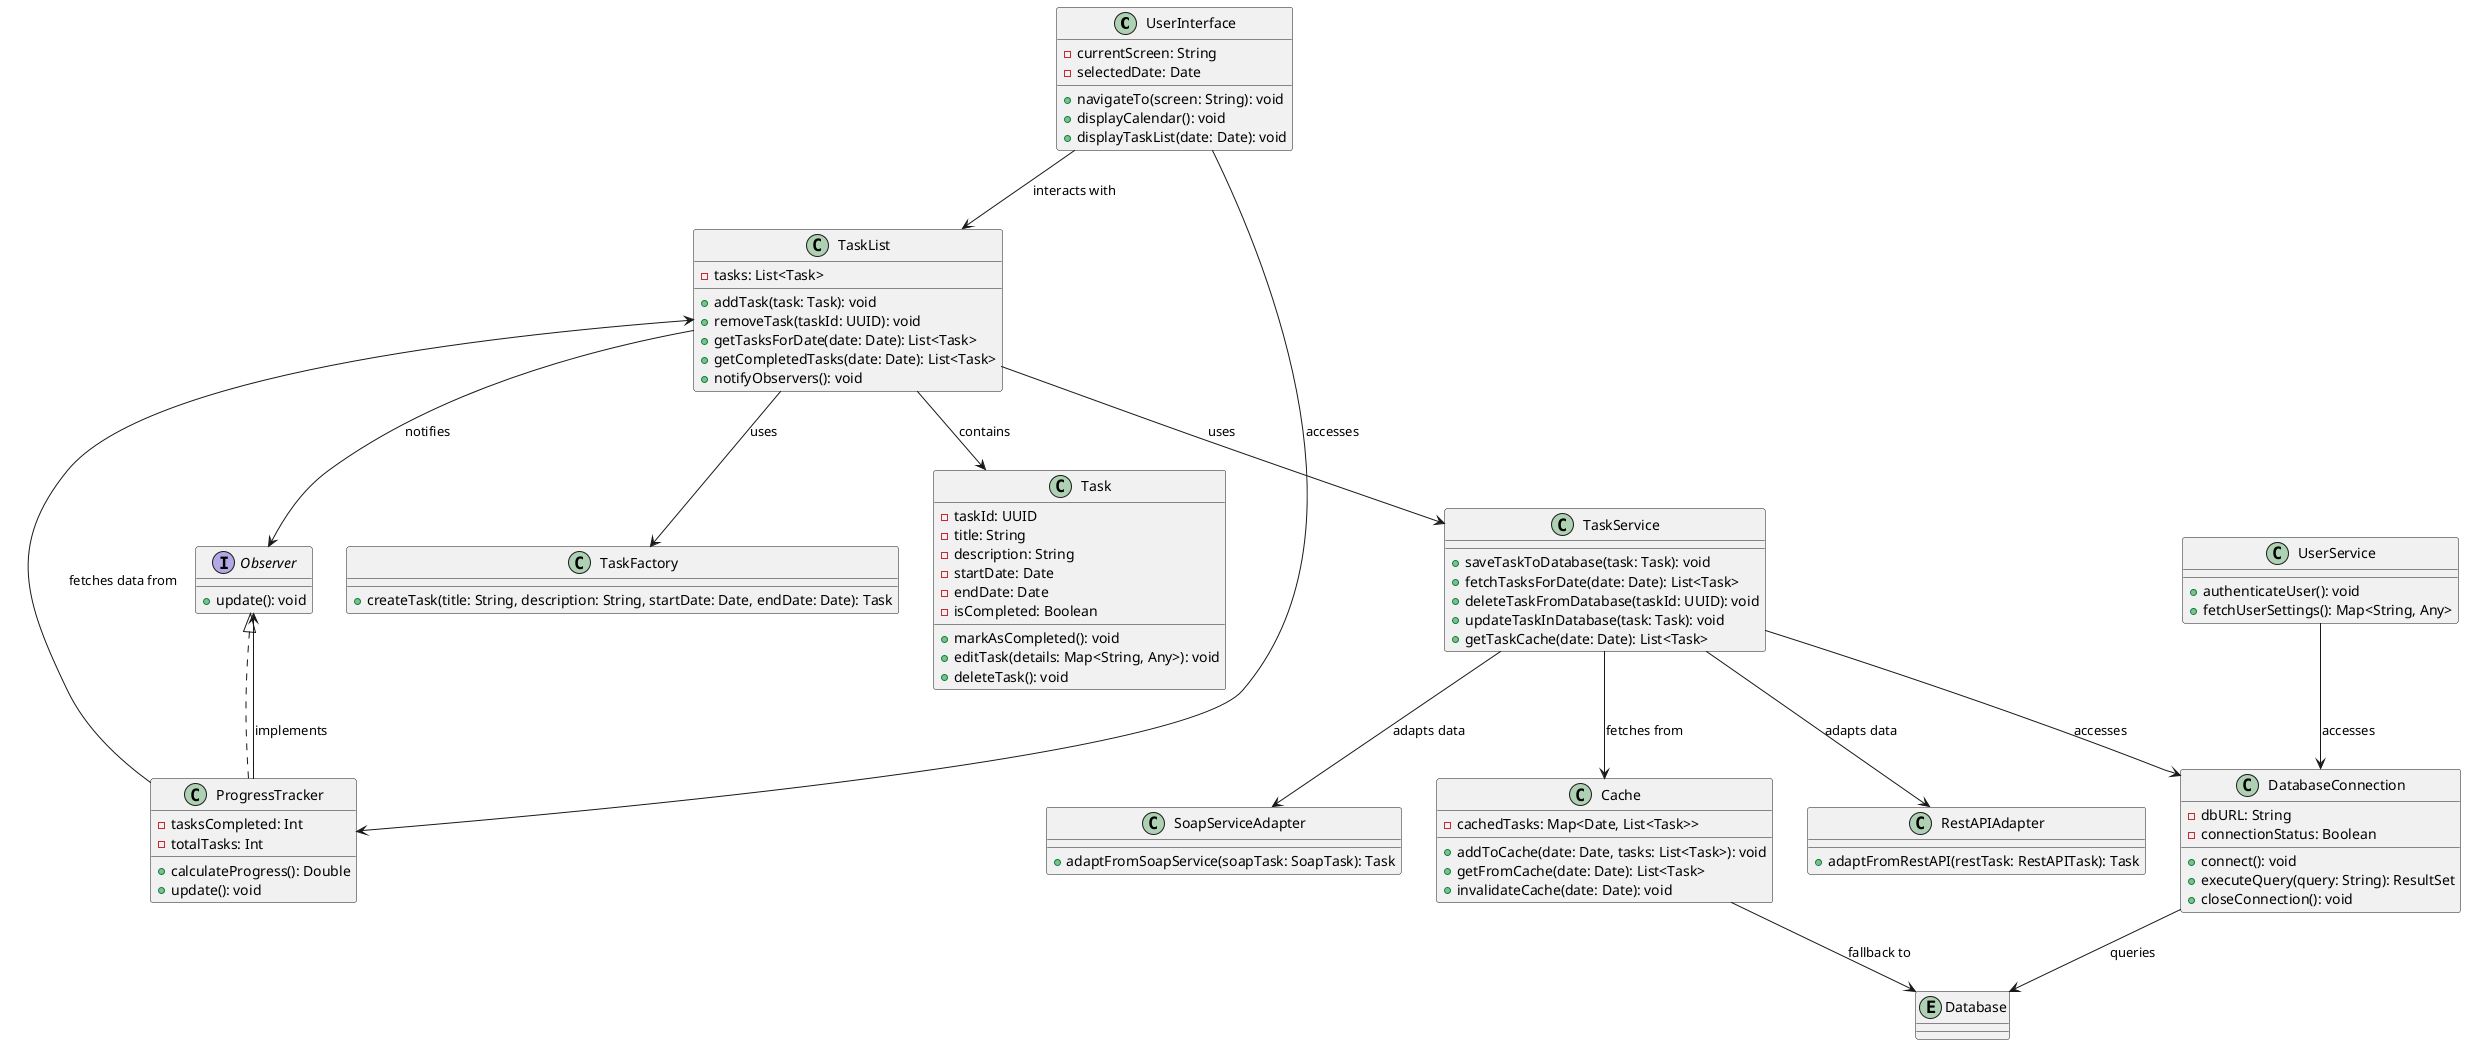 ### UML Class Diagram for DidIt App
@startuml

' User Interface Representation
class UserInterface {
  - currentScreen: String
  - selectedDate: Date
  + navigateTo(screen: String): void
  + displayCalendar(): void
  + displayTaskList(date: Date): void
}

' Task Representation
class Task {
  - taskId: UUID
  - title: String
  - description: String
  - startDate: Date
  - endDate: Date
  - isCompleted: Boolean
  + markAsCompleted(): void
  + editTask(details: Map<String, Any>): void
  + deleteTask(): void
}

' Task Factory Representation
class TaskFactory {
  + createTask(title: String, description: String, startDate: Date, endDate: Date): Task
}

' Task List Representation
class TaskList {
  - tasks: List<Task>
  + addTask(task: Task): void
  + removeTask(taskId: UUID): void
  + getTasksForDate(date: Date): List<Task>
  + getCompletedTasks(date: Date): List<Task>
  + notifyObservers(): void
}

' Observer Interface
interface Observer {
  + update(): void
}

' Progress Tracker Representation
class ProgressTracker implements Observer {
  - tasksCompleted: Int
  - totalTasks: Int
  + calculateProgress(): Double
  + update(): void
}

' Database Connection Representation
class DatabaseConnection {
  - dbURL: String
  - connectionStatus: Boolean
  + connect(): void
  + executeQuery(query: String): ResultSet
  + closeConnection(): void
}

' Task Service Representation
class TaskService {
  + saveTaskToDatabase(task: Task): void
  + fetchTasksForDate(date: Date): List<Task>
  + deleteTaskFromDatabase(taskId: UUID): void
  + updateTaskInDatabase(task: Task): void
  + getTaskCache(date: Date): List<Task>
}

' REST API Adapter Representation
class RestAPIAdapter {
  + adaptFromRestAPI(restTask: RestAPITask): Task
}

' SOAP Service Adapter Representation
class SoapServiceAdapter {
  + adaptFromSoapService(soapTask: SoapTask): Task
}

' Caching Layer Representation
class Cache {
  - cachedTasks: Map<Date, List<Task>>
  + addToCache(date: Date, tasks: List<Task>): void
  + getFromCache(date: Date): List<Task>
  + invalidateCache(date: Date): void
}

' User Service Representation
class UserService {
  + authenticateUser(): void
  + fetchUserSettings(): Map<String, Any>
}

' Database Representation (Cylindrical Notation)
entity Database {
}

' Relationships
UserInterface --> TaskList : interacts with
TaskList --> Task : contains
TaskList --> TaskFactory : uses
TaskList --> TaskService : uses
TaskList --> Observer : notifies
TaskService --> Cache : fetches from
TaskService --> DatabaseConnection : accesses
DatabaseConnection --> Database : queries
TaskService --> RestAPIAdapter : adapts data
TaskService --> SoapServiceAdapter : adapts data
UserInterface --> ProgressTracker : accesses
ProgressTracker --> TaskList : fetches data from
ProgressTracker --> Observer : implements
UserService --> DatabaseConnection : accesses
Cache --> Database : fallback to

@enduml

